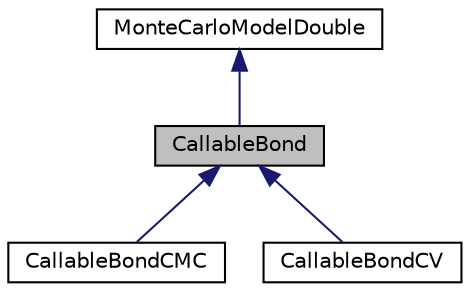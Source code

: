 digraph "CallableBond"
{
 // INTERACTIVE_SVG=YES
  bgcolor="transparent";
  edge [fontname="Helvetica",fontsize="10",labelfontname="Helvetica",labelfontsize="10"];
  node [fontname="Helvetica",fontsize="10",shape=record];
  Node0 [label="CallableBond",height=0.2,width=0.4,color="black", fillcolor="grey75", style="filled", fontcolor="black"];
  Node1 -> Node0 [dir="back",color="midnightblue",fontsize="10",style="solid",fontname="Helvetica"];
  Node1 [label="MonteCarloModelDouble",height=0.2,width=0.4,color="black",URL="$d3/d2f/interfaceumontreal_1_1ssj_1_1mcqmctools_1_1MonteCarloModelDouble.html",tooltip="An interface for a very simple simulation model for which Monte Carlo (MC) and RQMC experiments are t..."];
  Node0 -> Node2 [dir="back",color="midnightblue",fontsize="10",style="solid",fontname="Helvetica"];
  Node2 [label="CallableBondCMC",height=0.2,width=0.4,color="black",URL="$d5/dc2/classift6561examples_1_1CallableBondCMC.html",tooltip="Estimates the value of a callable bond where the coupons are paid at the same time as in..."];
  Node0 -> Node3 [dir="back",color="midnightblue",fontsize="10",style="solid",fontname="Helvetica"];
  Node3 [label="CallableBondCV",height=0.2,width=0.4,color="black",URL="$d3/dd3/classift6561examples_1_1CallableBondCV.html",tooltip="Estimates the value of a callable bond using the uncallable bond as a control variate. "];
}
